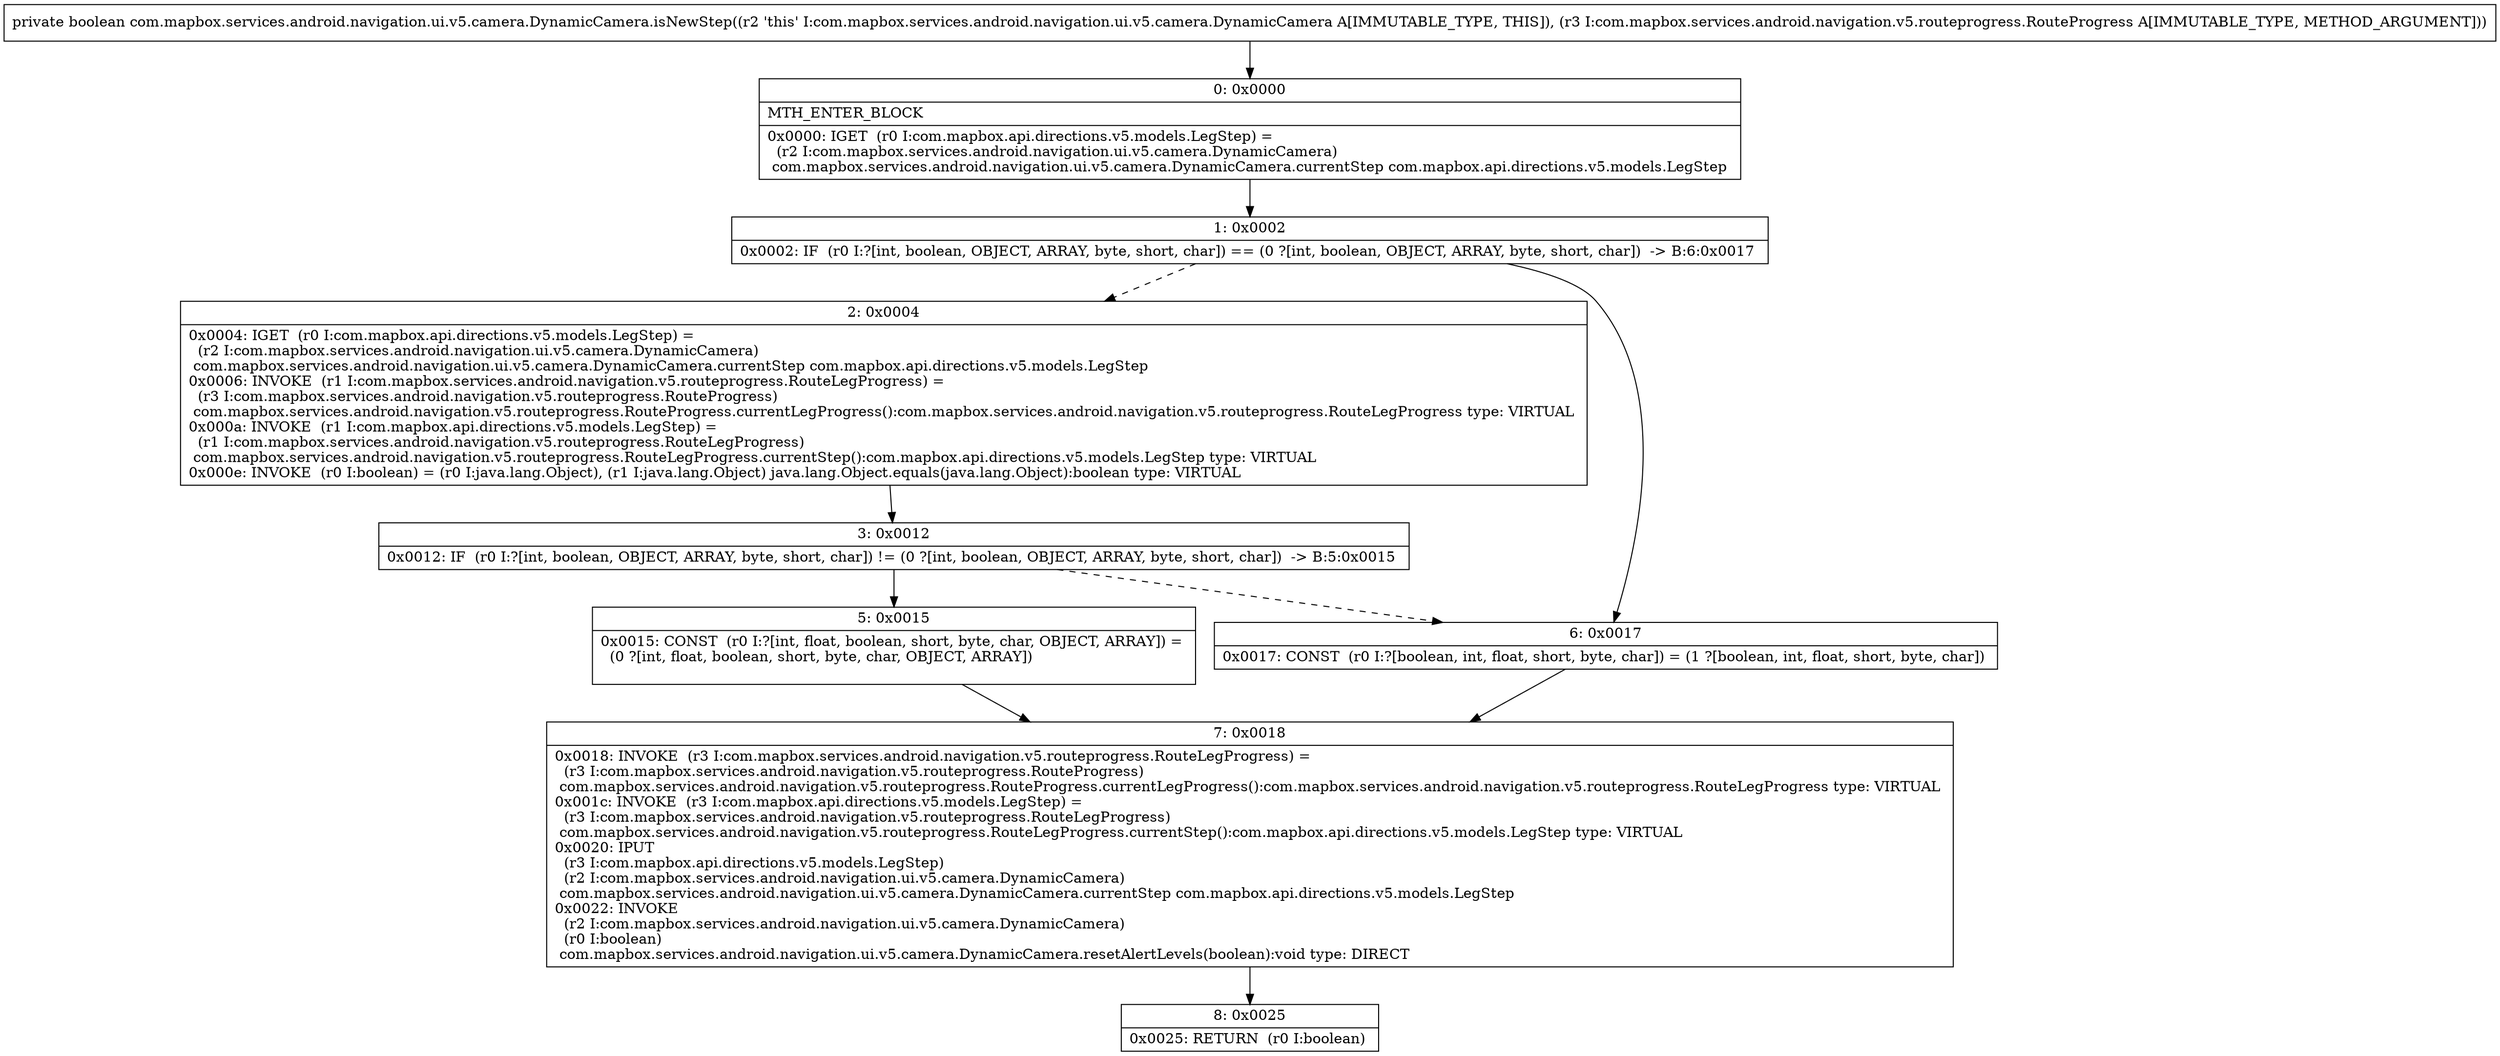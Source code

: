 digraph "CFG forcom.mapbox.services.android.navigation.ui.v5.camera.DynamicCamera.isNewStep(Lcom\/mapbox\/services\/android\/navigation\/v5\/routeprogress\/RouteProgress;)Z" {
Node_0 [shape=record,label="{0\:\ 0x0000|MTH_ENTER_BLOCK\l|0x0000: IGET  (r0 I:com.mapbox.api.directions.v5.models.LegStep) = \l  (r2 I:com.mapbox.services.android.navigation.ui.v5.camera.DynamicCamera)\l com.mapbox.services.android.navigation.ui.v5.camera.DynamicCamera.currentStep com.mapbox.api.directions.v5.models.LegStep \l}"];
Node_1 [shape=record,label="{1\:\ 0x0002|0x0002: IF  (r0 I:?[int, boolean, OBJECT, ARRAY, byte, short, char]) == (0 ?[int, boolean, OBJECT, ARRAY, byte, short, char])  \-\> B:6:0x0017 \l}"];
Node_2 [shape=record,label="{2\:\ 0x0004|0x0004: IGET  (r0 I:com.mapbox.api.directions.v5.models.LegStep) = \l  (r2 I:com.mapbox.services.android.navigation.ui.v5.camera.DynamicCamera)\l com.mapbox.services.android.navigation.ui.v5.camera.DynamicCamera.currentStep com.mapbox.api.directions.v5.models.LegStep \l0x0006: INVOKE  (r1 I:com.mapbox.services.android.navigation.v5.routeprogress.RouteLegProgress) = \l  (r3 I:com.mapbox.services.android.navigation.v5.routeprogress.RouteProgress)\l com.mapbox.services.android.navigation.v5.routeprogress.RouteProgress.currentLegProgress():com.mapbox.services.android.navigation.v5.routeprogress.RouteLegProgress type: VIRTUAL \l0x000a: INVOKE  (r1 I:com.mapbox.api.directions.v5.models.LegStep) = \l  (r1 I:com.mapbox.services.android.navigation.v5.routeprogress.RouteLegProgress)\l com.mapbox.services.android.navigation.v5.routeprogress.RouteLegProgress.currentStep():com.mapbox.api.directions.v5.models.LegStep type: VIRTUAL \l0x000e: INVOKE  (r0 I:boolean) = (r0 I:java.lang.Object), (r1 I:java.lang.Object) java.lang.Object.equals(java.lang.Object):boolean type: VIRTUAL \l}"];
Node_3 [shape=record,label="{3\:\ 0x0012|0x0012: IF  (r0 I:?[int, boolean, OBJECT, ARRAY, byte, short, char]) != (0 ?[int, boolean, OBJECT, ARRAY, byte, short, char])  \-\> B:5:0x0015 \l}"];
Node_5 [shape=record,label="{5\:\ 0x0015|0x0015: CONST  (r0 I:?[int, float, boolean, short, byte, char, OBJECT, ARRAY]) = \l  (0 ?[int, float, boolean, short, byte, char, OBJECT, ARRAY])\l \l}"];
Node_6 [shape=record,label="{6\:\ 0x0017|0x0017: CONST  (r0 I:?[boolean, int, float, short, byte, char]) = (1 ?[boolean, int, float, short, byte, char]) \l}"];
Node_7 [shape=record,label="{7\:\ 0x0018|0x0018: INVOKE  (r3 I:com.mapbox.services.android.navigation.v5.routeprogress.RouteLegProgress) = \l  (r3 I:com.mapbox.services.android.navigation.v5.routeprogress.RouteProgress)\l com.mapbox.services.android.navigation.v5.routeprogress.RouteProgress.currentLegProgress():com.mapbox.services.android.navigation.v5.routeprogress.RouteLegProgress type: VIRTUAL \l0x001c: INVOKE  (r3 I:com.mapbox.api.directions.v5.models.LegStep) = \l  (r3 I:com.mapbox.services.android.navigation.v5.routeprogress.RouteLegProgress)\l com.mapbox.services.android.navigation.v5.routeprogress.RouteLegProgress.currentStep():com.mapbox.api.directions.v5.models.LegStep type: VIRTUAL \l0x0020: IPUT  \l  (r3 I:com.mapbox.api.directions.v5.models.LegStep)\l  (r2 I:com.mapbox.services.android.navigation.ui.v5.camera.DynamicCamera)\l com.mapbox.services.android.navigation.ui.v5.camera.DynamicCamera.currentStep com.mapbox.api.directions.v5.models.LegStep \l0x0022: INVOKE  \l  (r2 I:com.mapbox.services.android.navigation.ui.v5.camera.DynamicCamera)\l  (r0 I:boolean)\l com.mapbox.services.android.navigation.ui.v5.camera.DynamicCamera.resetAlertLevels(boolean):void type: DIRECT \l}"];
Node_8 [shape=record,label="{8\:\ 0x0025|0x0025: RETURN  (r0 I:boolean) \l}"];
MethodNode[shape=record,label="{private boolean com.mapbox.services.android.navigation.ui.v5.camera.DynamicCamera.isNewStep((r2 'this' I:com.mapbox.services.android.navigation.ui.v5.camera.DynamicCamera A[IMMUTABLE_TYPE, THIS]), (r3 I:com.mapbox.services.android.navigation.v5.routeprogress.RouteProgress A[IMMUTABLE_TYPE, METHOD_ARGUMENT])) }"];
MethodNode -> Node_0;
Node_0 -> Node_1;
Node_1 -> Node_2[style=dashed];
Node_1 -> Node_6;
Node_2 -> Node_3;
Node_3 -> Node_5;
Node_3 -> Node_6[style=dashed];
Node_5 -> Node_7;
Node_6 -> Node_7;
Node_7 -> Node_8;
}

